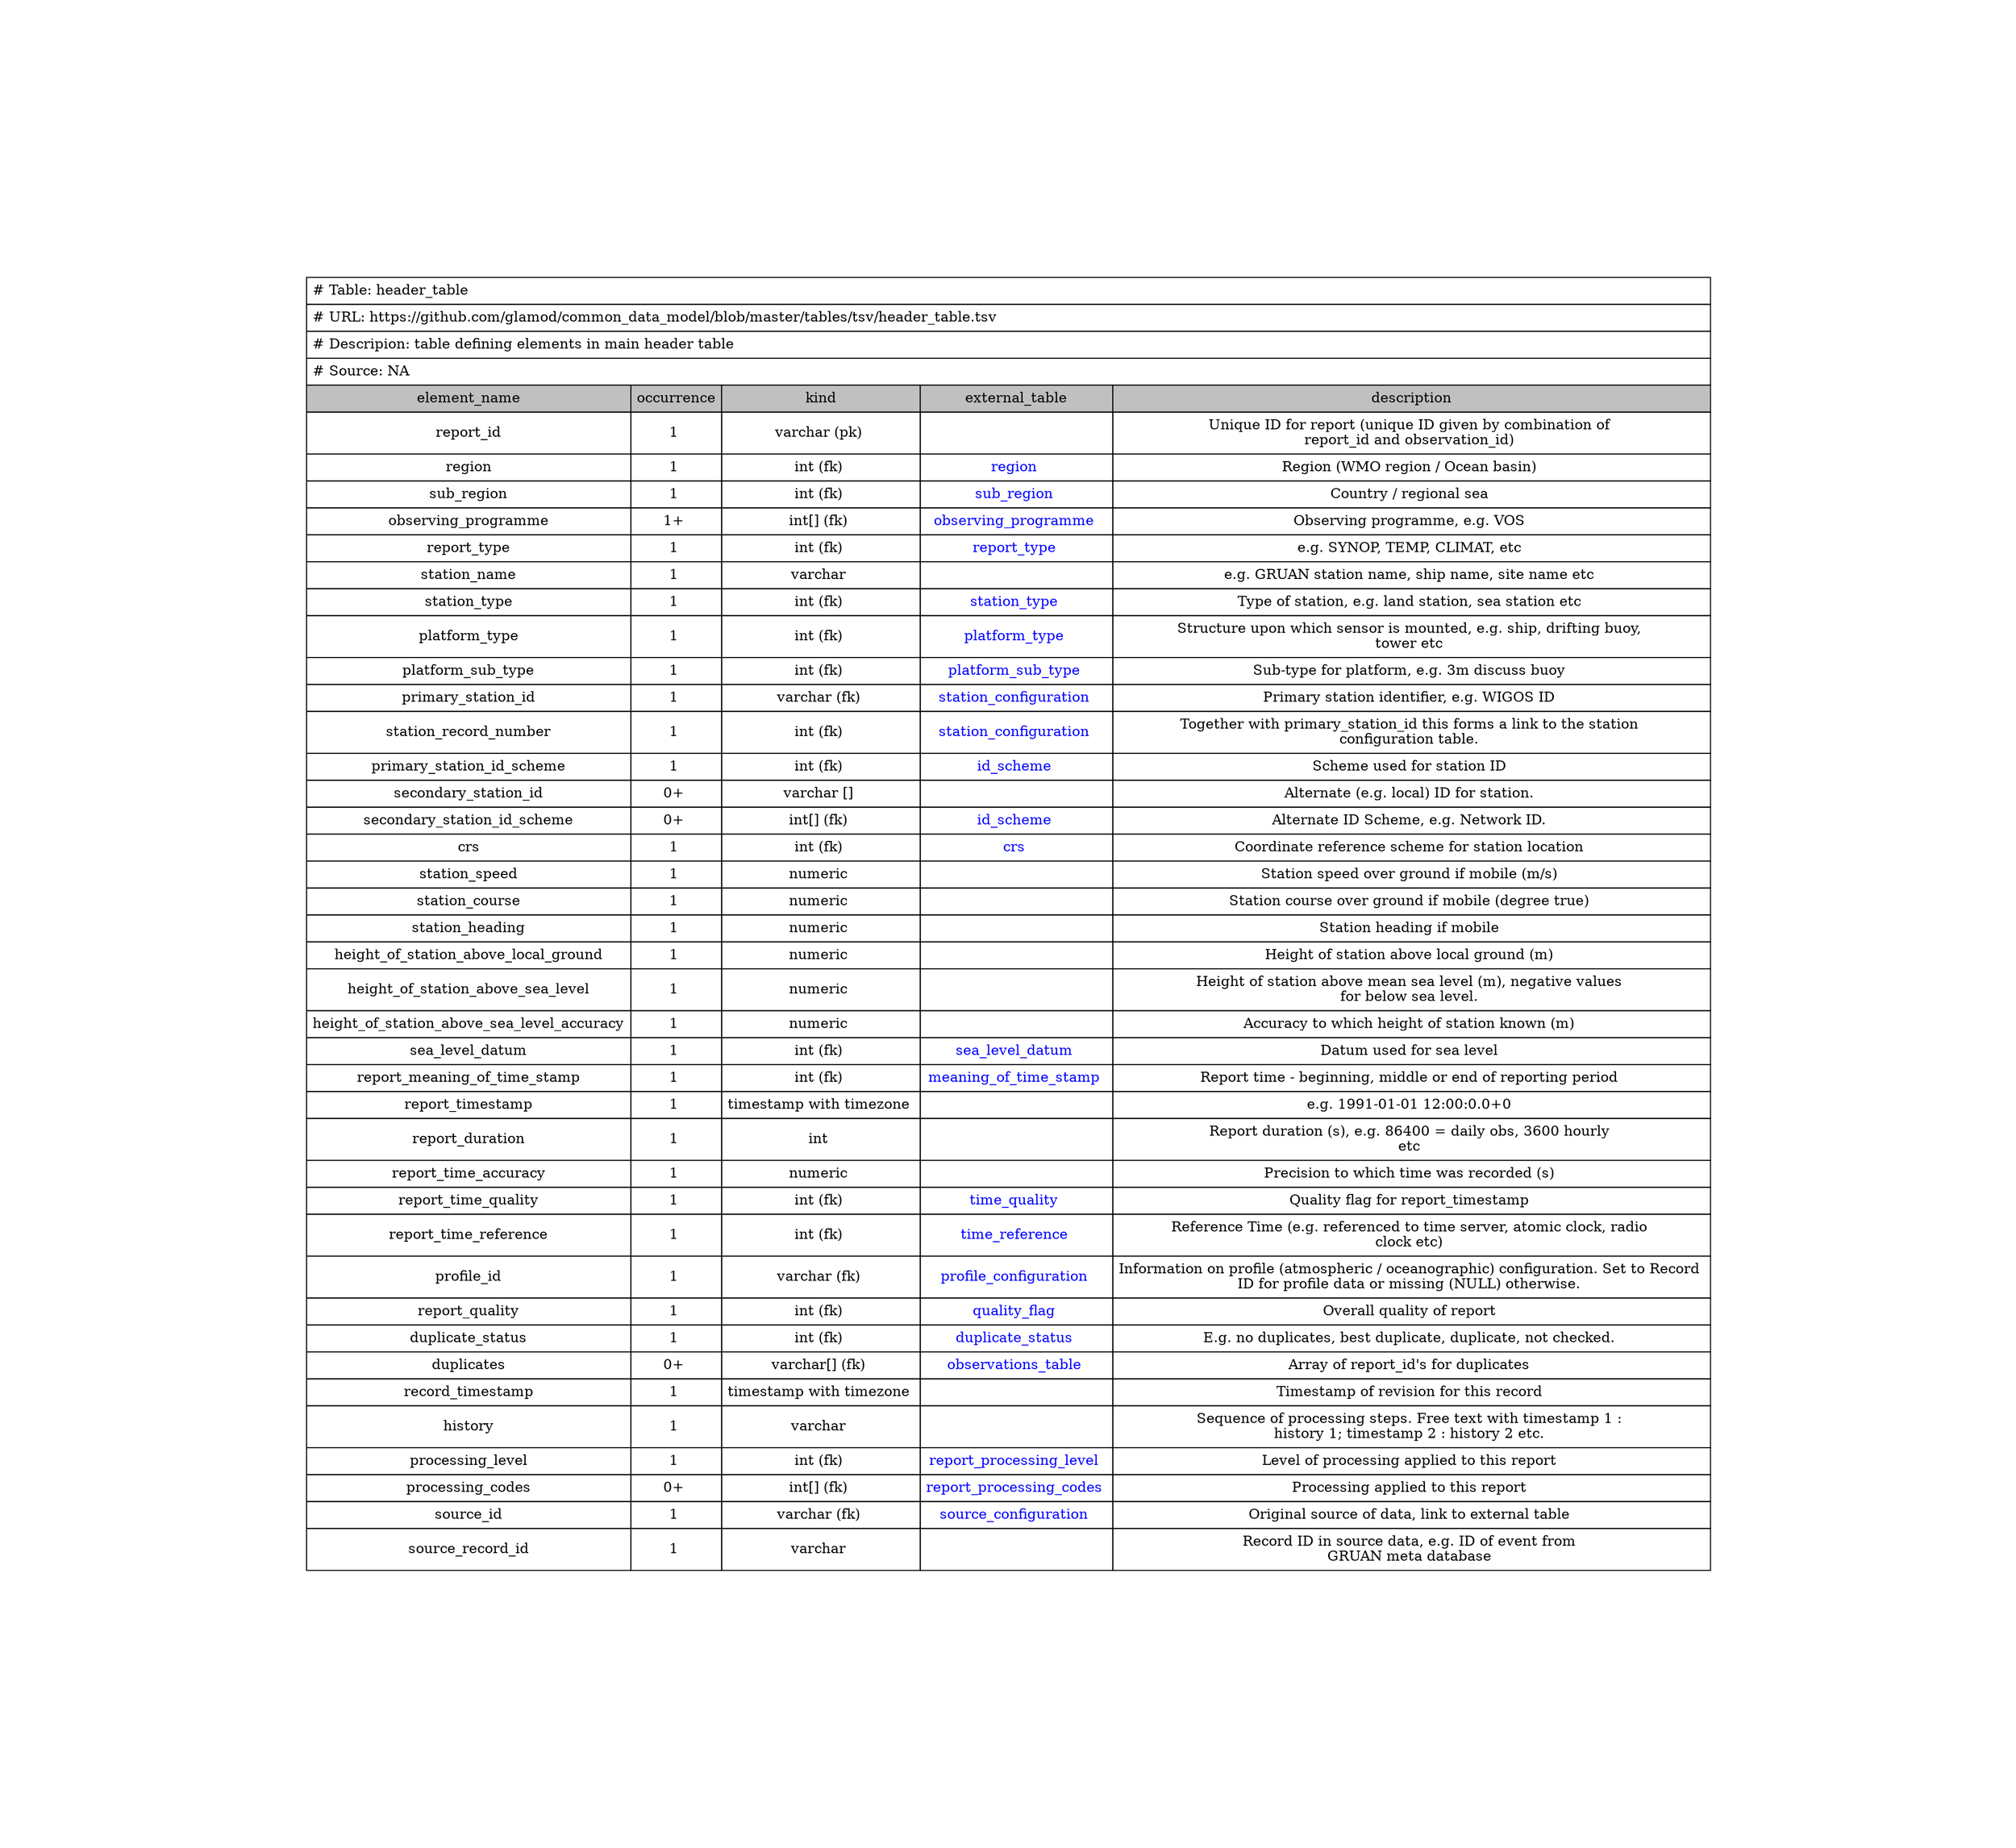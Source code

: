 digraph header_table {
node [color=white]
header_table [label=<<TABLE BORDER="0" CELLBORDER="1" CELLSPACING="0" CELLPADDING="5" COLOR="BLACK">
<TR><TD COLSPAN="5" ALIGN="left" PORT="head"># Table: header_table</TD></TR>
<TR><TD COLSPAN="5" ALIGN="left"># URL: https://github.com/glamod/common_data_model/blob/master/tables/tsv/header_table.tsv</TD></TR>
<TR><TD ALIGN="left" COLSPAN="5"># Descripion: table defining elements in main header table				</TD></TR>
<TR><TD ALIGN="left" COLSPAN="5"># Source: NA				</TD></TR>
<TR><TD BGCOLOR="GRAY">element_name</TD><TD BGCOLOR="GRAY">occurrence</TD><TD BGCOLOR="GRAY">kind</TD><TD BGCOLOR="GRAY">external_table</TD><TD BGCOLOR="GRAY">description</TD></TR>
<TR><TD PORT="report_idL">report_id</TD><TD>1 </TD><TD>varchar (pk) </TD><TD></TD><TD PORT="report_idR">Unique ID for report (unique ID given by combination of <BR/>report_id and observation_id) </TD></TR>
<TR><TD PORT="regionL">region</TD><TD>1 </TD><TD>int (fk) </TD><TD HREF="https://github.com/glamod/common_data_model/blob/master/tables/tsv/region.tsv"><FONT color="blue">region </FONT></TD><TD PORT="regionR">Region (WMO region / Ocean basin) </TD></TR>
<TR><TD PORT="sub_regionL">sub_region</TD><TD>1 </TD><TD>int (fk) </TD><TD HREF="https://github.com/glamod/common_data_model/blob/master/tables/tsv/sub_region.tsv"><FONT color="blue">sub_region </FONT></TD><TD PORT="sub_regionR">Country / regional sea </TD></TR>
<TR><TD PORT="observing_programmeL">observing_programme</TD><TD>1+ </TD><TD>int[] (fk) </TD><TD HREF="https://github.com/glamod/common_data_model/blob/master/tables/tsv/observing_programme.tsv"><FONT color="blue">observing_programme </FONT></TD><TD PORT="observing_programmeR">Observing programme, e.g. VOS </TD></TR>
<TR><TD PORT="report_typeL">report_type</TD><TD>1 </TD><TD>int (fk) </TD><TD HREF="https://github.com/glamod/common_data_model/blob/master/tables/tsv/report_type.tsv"><FONT color="blue">report_type </FONT></TD><TD PORT="report_typeR">e.g. SYNOP, TEMP, CLIMAT, etc </TD></TR>
<TR><TD PORT="station_nameL">station_name</TD><TD>1 </TD><TD>varchar </TD><TD></TD><TD PORT="station_nameR">e.g. GRUAN station name, ship name, site name etc </TD></TR>
<TR><TD PORT="station_typeL">station_type</TD><TD>1 </TD><TD>int (fk) </TD><TD HREF="https://github.com/glamod/common_data_model/blob/master/tables/tsv/station_type.tsv"><FONT color="blue">station_type </FONT></TD><TD PORT="station_typeR">Type of station, e.g. land station, sea station etc </TD></TR>
<TR><TD PORT="platform_typeL">platform_type</TD><TD>1 </TD><TD>int (fk) </TD><TD HREF="https://github.com/glamod/common_data_model/blob/master/tables/tsv/platform_type.tsv"><FONT color="blue">platform_type </FONT></TD><TD PORT="platform_typeR">Structure upon which sensor is mounted, e.g. ship, drifting buoy, <BR/>tower etc </TD></TR>
<TR><TD PORT="platform_sub_typeL">platform_sub_type</TD><TD>1 </TD><TD>int (fk) </TD><TD HREF="https://github.com/glamod/common_data_model/blob/master/tables/tsv/platform_sub_type.tsv"><FONT color="blue">platform_sub_type </FONT></TD><TD PORT="platform_sub_typeR">Sub-type for platform, e.g. 3m discuss buoy </TD></TR>
<TR><TD PORT="primary_station_idL">primary_station_id</TD><TD>1 </TD><TD>varchar (fk) </TD><TD HREF="https://github.com/glamod/common_data_model/blob/master/tables/tsv/station_configuration.tsv"><FONT color="blue">station_configuration </FONT></TD><TD PORT="primary_station_idR">Primary station identifier, e.g. WIGOS ID </TD></TR>
<TR><TD PORT="station_record_numberL">station_record_number</TD><TD>1 </TD><TD>int (fk) </TD><TD HREF="https://github.com/glamod/common_data_model/blob/master/tables/tsv/station_configuration.tsv"><FONT color="blue">station_configuration </FONT></TD><TD PORT="station_record_numberR">Together with primary_station_id this forms a link to the station <BR/>configuration table. </TD></TR>
<TR><TD PORT="primary_station_id_schemeL">primary_station_id_scheme</TD><TD>1 </TD><TD>int (fk) </TD><TD HREF="https://github.com/glamod/common_data_model/blob/master/tables/tsv/id_scheme.tsv"><FONT color="blue">id_scheme </FONT></TD><TD PORT="primary_station_id_schemeR">Scheme used for station ID </TD></TR>
<TR><TD PORT="secondary_station_idL">secondary_station_id</TD><TD>0+ </TD><TD>varchar [] </TD><TD></TD><TD PORT="secondary_station_idR">Alternate (e.g. local) ID for station. </TD></TR>
<TR><TD PORT="secondary_station_id_schemeL">secondary_station_id_scheme</TD><TD>0+ </TD><TD>int[] (fk) </TD><TD HREF="https://github.com/glamod/common_data_model/blob/master/tables/tsv/id_scheme.tsv"><FONT color="blue">id_scheme </FONT></TD><TD PORT="secondary_station_id_schemeR">Alternate ID Scheme, e.g. Network ID. </TD></TR>
<TR><TD PORT="crsL">crs</TD><TD>1 </TD><TD>int (fk) </TD><TD HREF="https://github.com/glamod/common_data_model/blob/master/tables/tsv/crs.tsv"><FONT color="blue">crs </FONT></TD><TD PORT="crsR">Coordinate reference scheme for station location </TD></TR>
<TR><TD PORT="station_speedL">station_speed</TD><TD>1 </TD><TD>numeric </TD><TD></TD><TD PORT="station_speedR">Station speed over ground if mobile (m/s) </TD></TR>
<TR><TD PORT="station_courseL">station_course</TD><TD>1 </TD><TD>numeric </TD><TD></TD><TD PORT="station_courseR">Station course over ground if mobile (degree true) </TD></TR>
<TR><TD PORT="station_headingL">station_heading</TD><TD>1 </TD><TD>numeric </TD><TD></TD><TD PORT="station_headingR">Station heading if mobile </TD></TR>
<TR><TD PORT="height_of_station_above_local_groundL">height_of_station_above_local_ground</TD><TD>1 </TD><TD>numeric </TD><TD></TD><TD PORT="height_of_station_above_local_groundR">Height of station above local ground (m) </TD></TR>
<TR><TD PORT="height_of_station_above_sea_levelL">height_of_station_above_sea_level</TD><TD>1 </TD><TD>numeric </TD><TD></TD><TD PORT="height_of_station_above_sea_levelR">Height of station above mean sea level (m), negative values <BR/>for below sea level. </TD></TR>
<TR><TD PORT="height_of_station_above_sea_level_accuracyL">height_of_station_above_sea_level_accuracy</TD><TD>1 </TD><TD>numeric </TD><TD></TD><TD PORT="height_of_station_above_sea_level_accuracyR">Accuracy to which height of station known (m) </TD></TR>
<TR><TD PORT="sea_level_datumL">sea_level_datum</TD><TD>1 </TD><TD>int (fk) </TD><TD HREF="https://github.com/glamod/common_data_model/blob/master/tables/tsv/sea_level_datum.tsv"><FONT color="blue">sea_level_datum </FONT></TD><TD PORT="sea_level_datumR">Datum used for sea level </TD></TR>
<TR><TD PORT="report_meaning_of_time_stampL">report_meaning_of_time_stamp</TD><TD>1 </TD><TD>int (fk) </TD><TD HREF="https://github.com/glamod/common_data_model/blob/master/tables/tsv/meaning_of_time_stamp.tsv"><FONT color="blue">meaning_of_time_stamp </FONT></TD><TD PORT="report_meaning_of_time_stampR">Report time - beginning, middle or end of reporting period <BR/></TD></TR>
<TR><TD PORT="report_timestampL">report_timestamp</TD><TD>1 </TD><TD>timestamp with timezone </TD><TD></TD><TD PORT="report_timestampR">e.g. 1991-01-01 12:00:0.0+0 </TD></TR>
<TR><TD PORT="report_durationL">report_duration</TD><TD>1 </TD><TD>int </TD><TD></TD><TD PORT="report_durationR">Report duration (s), e.g. 86400 = daily obs, 3600 hourly <BR/>etc </TD></TR>
<TR><TD PORT="report_time_accuracyL">report_time_accuracy</TD><TD>1 </TD><TD>numeric </TD><TD></TD><TD PORT="report_time_accuracyR">Precision to which time was recorded (s) </TD></TR>
<TR><TD PORT="report_time_qualityL">report_time_quality</TD><TD>1 </TD><TD>int (fk) </TD><TD HREF="https://github.com/glamod/common_data_model/blob/master/tables/tsv/time_quality.tsv"><FONT color="blue">time_quality </FONT></TD><TD PORT="report_time_qualityR">Quality flag for report_timestamp </TD></TR>
<TR><TD PORT="report_time_referenceL">report_time_reference</TD><TD>1 </TD><TD>int (fk) </TD><TD HREF="https://github.com/glamod/common_data_model/blob/master/tables/tsv/time_reference.tsv"><FONT color="blue">time_reference </FONT></TD><TD PORT="report_time_referenceR">Reference Time (e.g. referenced to time server, atomic clock, radio <BR/>clock etc) </TD></TR>
<TR><TD PORT="profile_idL">profile_id</TD><TD>1 </TD><TD>varchar (fk) </TD><TD HREF="https://github.com/glamod/common_data_model/blob/master/tables/tsv/profile_configuration.tsv"><FONT color="blue">profile_configuration </FONT></TD><TD PORT="profile_idR">Information on profile (atmospheric / oceanographic) configuration. Set to Record <BR/>ID for profile data or missing (NULL) otherwise. </TD></TR>
<TR><TD PORT="report_qualityL">report_quality</TD><TD>1 </TD><TD>int (fk) </TD><TD HREF="https://github.com/glamod/common_data_model/blob/master/tables/tsv/quality_flag.tsv"><FONT color="blue">quality_flag </FONT></TD><TD PORT="report_qualityR">Overall quality of report </TD></TR>
<TR><TD PORT="duplicate_statusL">duplicate_status</TD><TD>1 </TD><TD>int (fk) </TD><TD HREF="https://github.com/glamod/common_data_model/blob/master/tables/tsv/duplicate_status.tsv"><FONT color="blue">duplicate_status </FONT></TD><TD PORT="duplicate_statusR">E.g. no duplicates, best duplicate, duplicate, not checked. </TD></TR>
<TR><TD PORT="duplicatesL">duplicates</TD><TD>0+ </TD><TD>varchar[] (fk) </TD><TD HREF="https://github.com/glamod/common_data_model/blob/master/tables/tsv/observations_table.tsv"><FONT color="blue">observations_table </FONT></TD><TD PORT="duplicatesR">Array of report_id's for duplicates </TD></TR>
<TR><TD PORT="record_timestampL">record_timestamp</TD><TD>1 </TD><TD>timestamp with timezone </TD><TD></TD><TD PORT="record_timestampR">Timestamp of revision for this record </TD></TR>
<TR><TD PORT="historyL">history</TD><TD>1 </TD><TD>varchar </TD><TD></TD><TD PORT="historyR">Sequence of processing steps. Free text with timestamp 1 : <BR/>history 1; timestamp 2 : history 2 etc. </TD></TR>
<TR><TD PORT="processing_levelL">processing_level</TD><TD>1 </TD><TD>int (fk) </TD><TD HREF="https://github.com/glamod/common_data_model/blob/master/tables/tsv/report_processing_level.tsv"><FONT color="blue">report_processing_level </FONT></TD><TD PORT="processing_levelR">Level of processing applied to this report </TD></TR>
<TR><TD PORT="processing_codesL">processing_codes</TD><TD>0+ </TD><TD>int[] (fk) </TD><TD HREF="https://github.com/glamod/common_data_model/blob/master/tables/tsv/report_processing_codes.tsv"><FONT color="blue">report_processing_codes </FONT></TD><TD PORT="processing_codesR">Processing applied to this report </TD></TR>
<TR><TD PORT="source_idL">source_id</TD><TD>1 </TD><TD>varchar (fk) </TD><TD HREF="https://github.com/glamod/common_data_model/blob/master/tables/tsv/source_configuration.tsv"><FONT color="blue">source_configuration </FONT></TD><TD PORT="source_idR">Original source of data, link to external table </TD></TR>
<TR><TD PORT="source_record_idL">source_record_id</TD><TD>1 </TD><TD>varchar </TD><TD></TD><TD PORT="source_record_idR">Record ID in source data, e.g. ID of event from <BR/>GRUAN meta database </TD></TR>
</TABLE>>];
}
